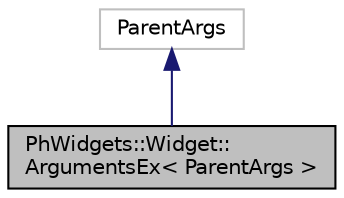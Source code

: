 digraph "PhWidgets::Widget::ArgumentsEx&lt; ParentArgs &gt;"
{
  edge [fontname="Helvetica",fontsize="10",labelfontname="Helvetica",labelfontsize="10"];
  node [fontname="Helvetica",fontsize="10",shape=record];
  Node20 [label="PhWidgets::Widget::\lArgumentsEx\< ParentArgs \>",height=0.2,width=0.4,color="black", fillcolor="grey75", style="filled", fontcolor="black"];
  Node21 -> Node20 [dir="back",color="midnightblue",fontsize="10",style="solid",fontname="Helvetica"];
  Node21 [label="ParentArgs",height=0.2,width=0.4,color="grey75", fillcolor="white", style="filled"];
}
